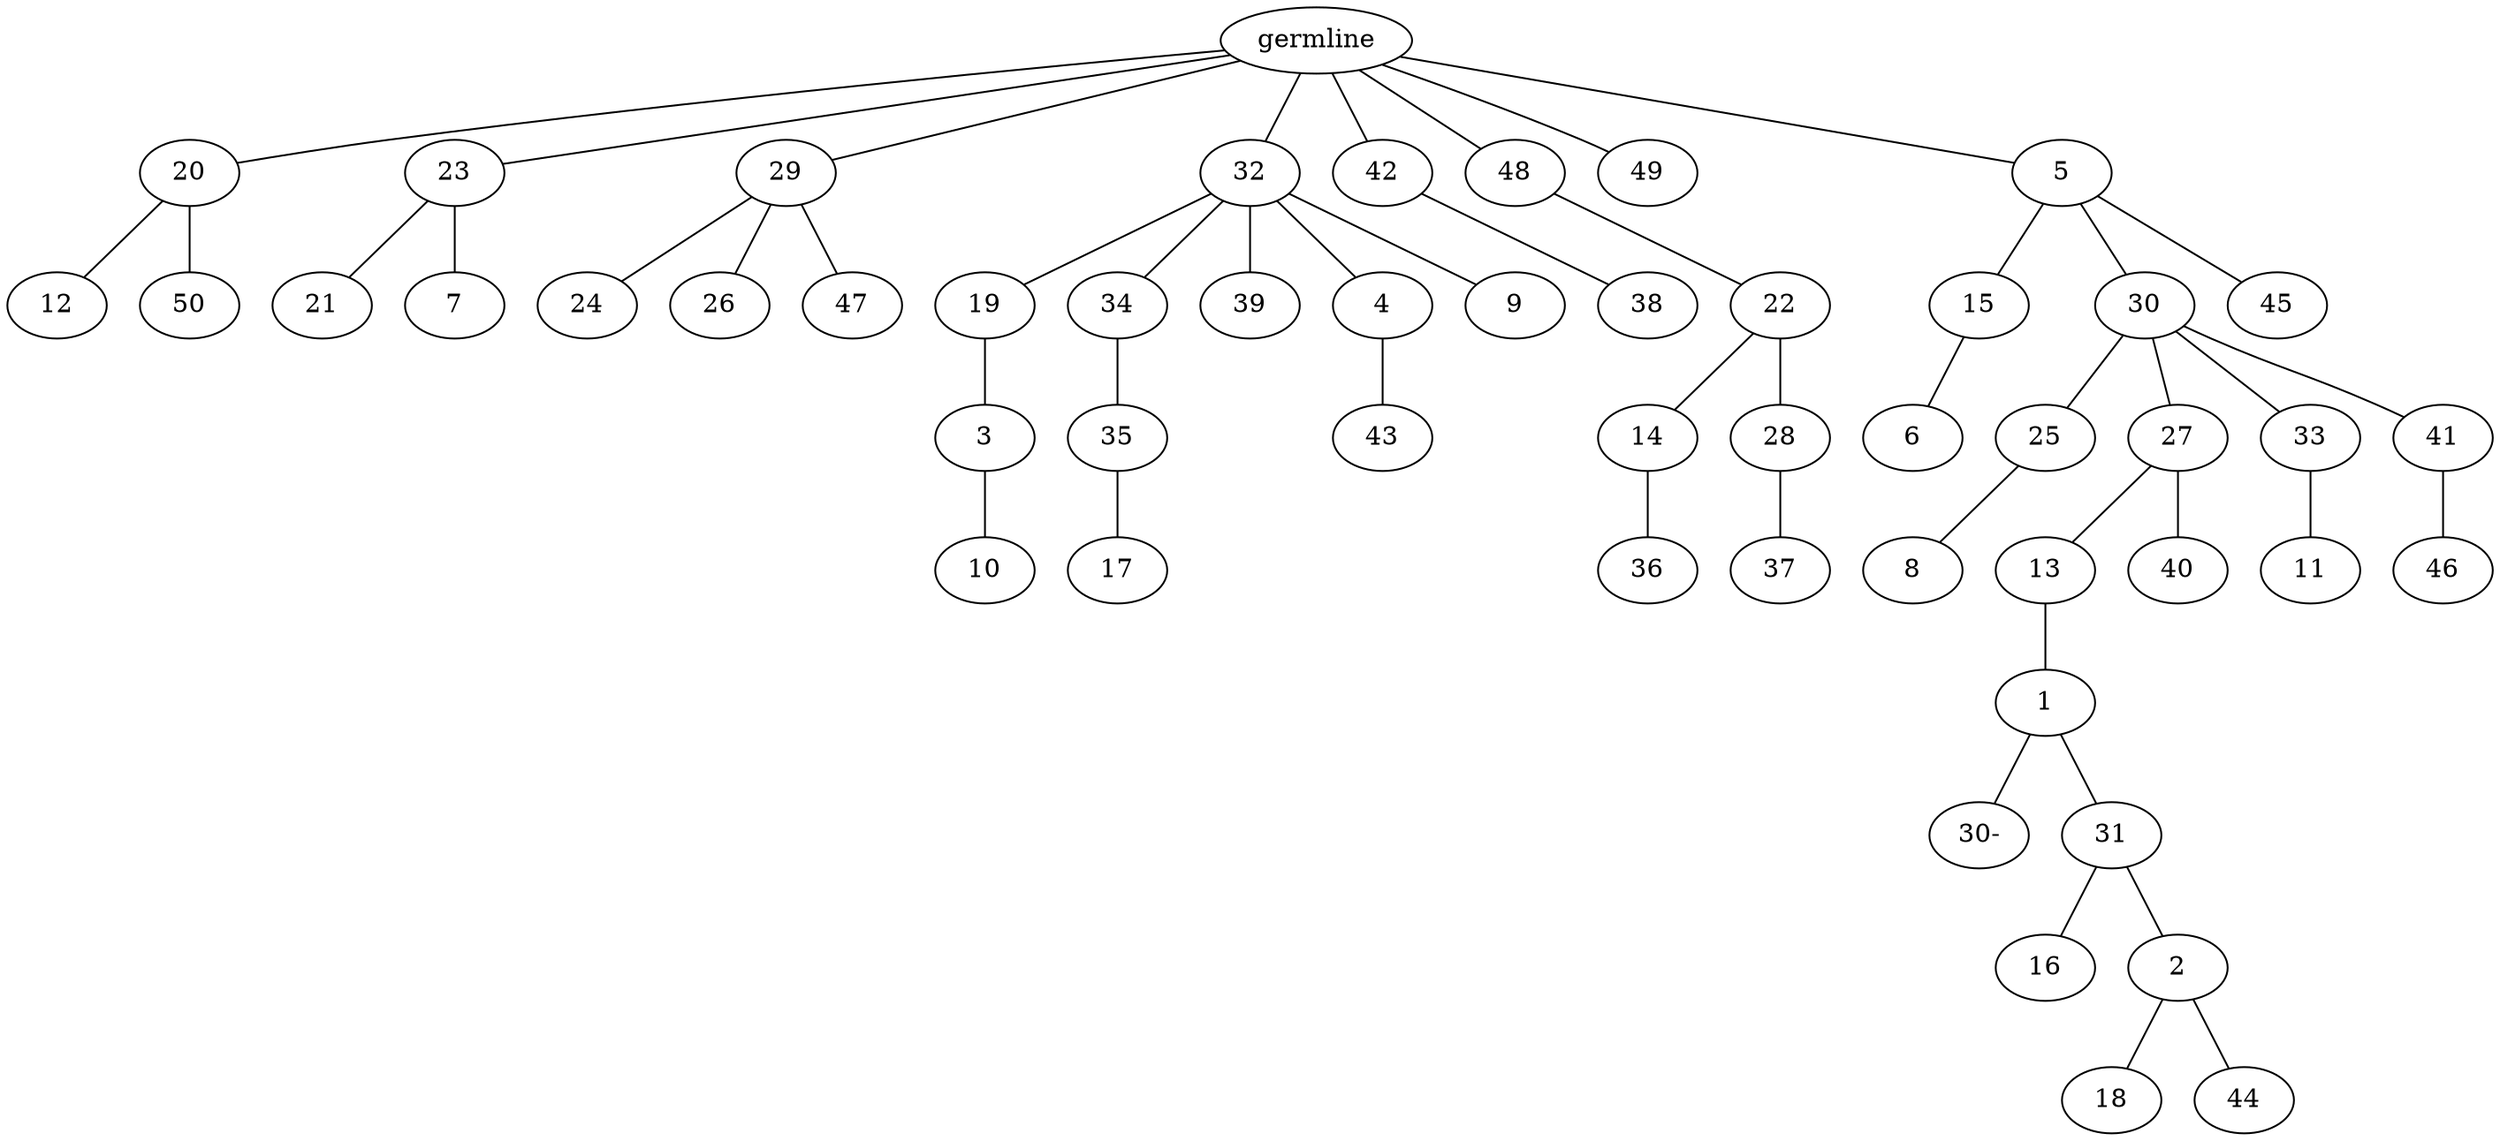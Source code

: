 graph tree {
    "140542474276384" [label="germline"];
    "140542474268928" [label="20"];
    "140542474312336" [label="12"];
    "140542474313440" [label="50"];
    "140542474327664" [label="23"];
    "140542474310128" [label="21"];
    "140542474370688" [label="7"];
    "140542474289600" [label="29"];
    "140542474368000" [label="24"];
    "140542474368624" [label="26"];
    "140542474368144" [label="47"];
    "140542474289936" [label="32"];
    "140542474369536" [label="19"];
    "140542474406064" [label="3"];
    "140542474406784" [label="10"];
    "140542474370784" [label="34"];
    "140542474407600" [label="35"];
    "140542474405968" [label="17"];
    "140542474369824" [label="39"];
    "140542474369344" [label="4"];
    "140542474406832" [label="43"];
    "140542474406400" [label="9"];
    "140542474312096" [label="42"];
    "140542474405488" [label="38"];
    "140542474370880" [label="48"];
    "140542474405824" [label="22"];
    "140542474405632" [label="14"];
    "140542474406688" [label="36"];
    "140542474407216" [label="28"];
    "140542474407744" [label="37"];
    "140542474367088" [label="49"];
    "140542474404192" [label="5"];
    "140542474404864" [label="15"];
    "140542474407888" [label="6"];
    "140542474407792" [label="30"];
    "140542474405248" [label="25"];
    "140542474405056" [label="8"];
    "140542474406880" [label="27"];
    "140542474406016" [label="13"];
    "140542474404336" [label="1"];
    "140542473727088" [label="30-"];
    "140542474407120" [label="31"];
    "140542474370016" [label="16"];
    "140542474368336" [label="2"];
    "140542474310032" [label="18"];
    "140542474313296" [label="44"];
    "140542474406304" [label="40"];
    "140542474405344" [label="33"];
    "140542474404432" [label="11"];
    "140542474406208" [label="41"];
    "140542474407504" [label="46"];
    "140542474407024" [label="45"];
    "140542474276384" -- "140542474268928";
    "140542474276384" -- "140542474327664";
    "140542474276384" -- "140542474289600";
    "140542474276384" -- "140542474289936";
    "140542474276384" -- "140542474312096";
    "140542474276384" -- "140542474370880";
    "140542474276384" -- "140542474367088";
    "140542474276384" -- "140542474404192";
    "140542474268928" -- "140542474312336";
    "140542474268928" -- "140542474313440";
    "140542474327664" -- "140542474310128";
    "140542474327664" -- "140542474370688";
    "140542474289600" -- "140542474368000";
    "140542474289600" -- "140542474368624";
    "140542474289600" -- "140542474368144";
    "140542474289936" -- "140542474369536";
    "140542474289936" -- "140542474370784";
    "140542474289936" -- "140542474369824";
    "140542474289936" -- "140542474369344";
    "140542474289936" -- "140542474406400";
    "140542474369536" -- "140542474406064";
    "140542474406064" -- "140542474406784";
    "140542474370784" -- "140542474407600";
    "140542474407600" -- "140542474405968";
    "140542474369344" -- "140542474406832";
    "140542474312096" -- "140542474405488";
    "140542474370880" -- "140542474405824";
    "140542474405824" -- "140542474405632";
    "140542474405824" -- "140542474407216";
    "140542474405632" -- "140542474406688";
    "140542474407216" -- "140542474407744";
    "140542474404192" -- "140542474404864";
    "140542474404192" -- "140542474407792";
    "140542474404192" -- "140542474407024";
    "140542474404864" -- "140542474407888";
    "140542474407792" -- "140542474405248";
    "140542474407792" -- "140542474406880";
    "140542474407792" -- "140542474405344";
    "140542474407792" -- "140542474406208";
    "140542474405248" -- "140542474405056";
    "140542474406880" -- "140542474406016";
    "140542474406880" -- "140542474406304";
    "140542474406016" -- "140542474404336";
    "140542474404336" -- "140542473727088";
    "140542474404336" -- "140542474407120";
    "140542474407120" -- "140542474370016";
    "140542474407120" -- "140542474368336";
    "140542474368336" -- "140542474310032";
    "140542474368336" -- "140542474313296";
    "140542474405344" -- "140542474404432";
    "140542474406208" -- "140542474407504";
}
